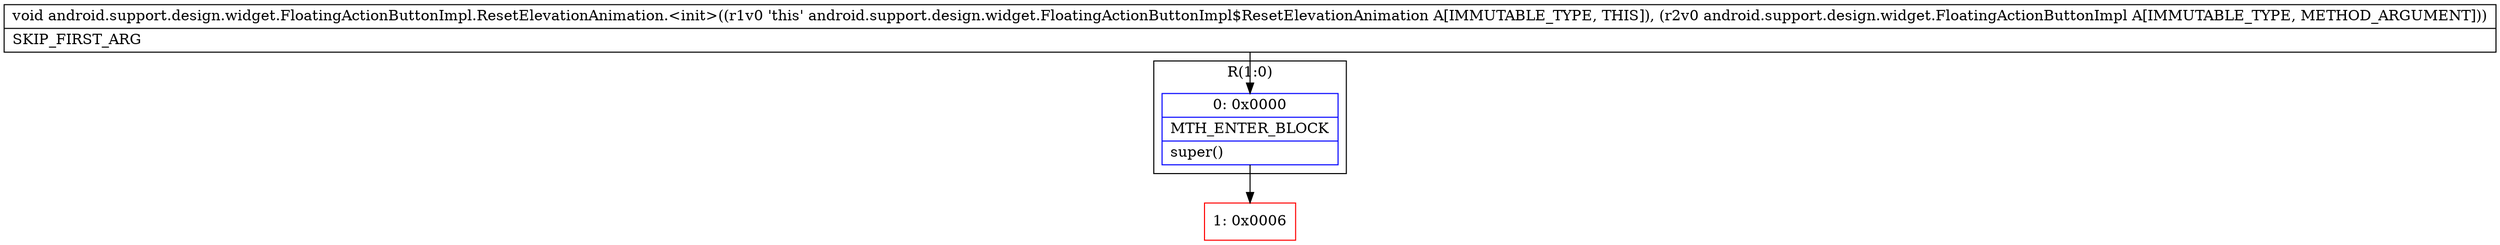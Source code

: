 digraph "CFG forandroid.support.design.widget.FloatingActionButtonImpl.ResetElevationAnimation.\<init\>(Landroid\/support\/design\/widget\/FloatingActionButtonImpl;)V" {
subgraph cluster_Region_824367854 {
label = "R(1:0)";
node [shape=record,color=blue];
Node_0 [shape=record,label="{0\:\ 0x0000|MTH_ENTER_BLOCK\l|super()\l}"];
}
Node_1 [shape=record,color=red,label="{1\:\ 0x0006}"];
MethodNode[shape=record,label="{void android.support.design.widget.FloatingActionButtonImpl.ResetElevationAnimation.\<init\>((r1v0 'this' android.support.design.widget.FloatingActionButtonImpl$ResetElevationAnimation A[IMMUTABLE_TYPE, THIS]), (r2v0 android.support.design.widget.FloatingActionButtonImpl A[IMMUTABLE_TYPE, METHOD_ARGUMENT]))  | SKIP_FIRST_ARG\l}"];
MethodNode -> Node_0;
Node_0 -> Node_1;
}

